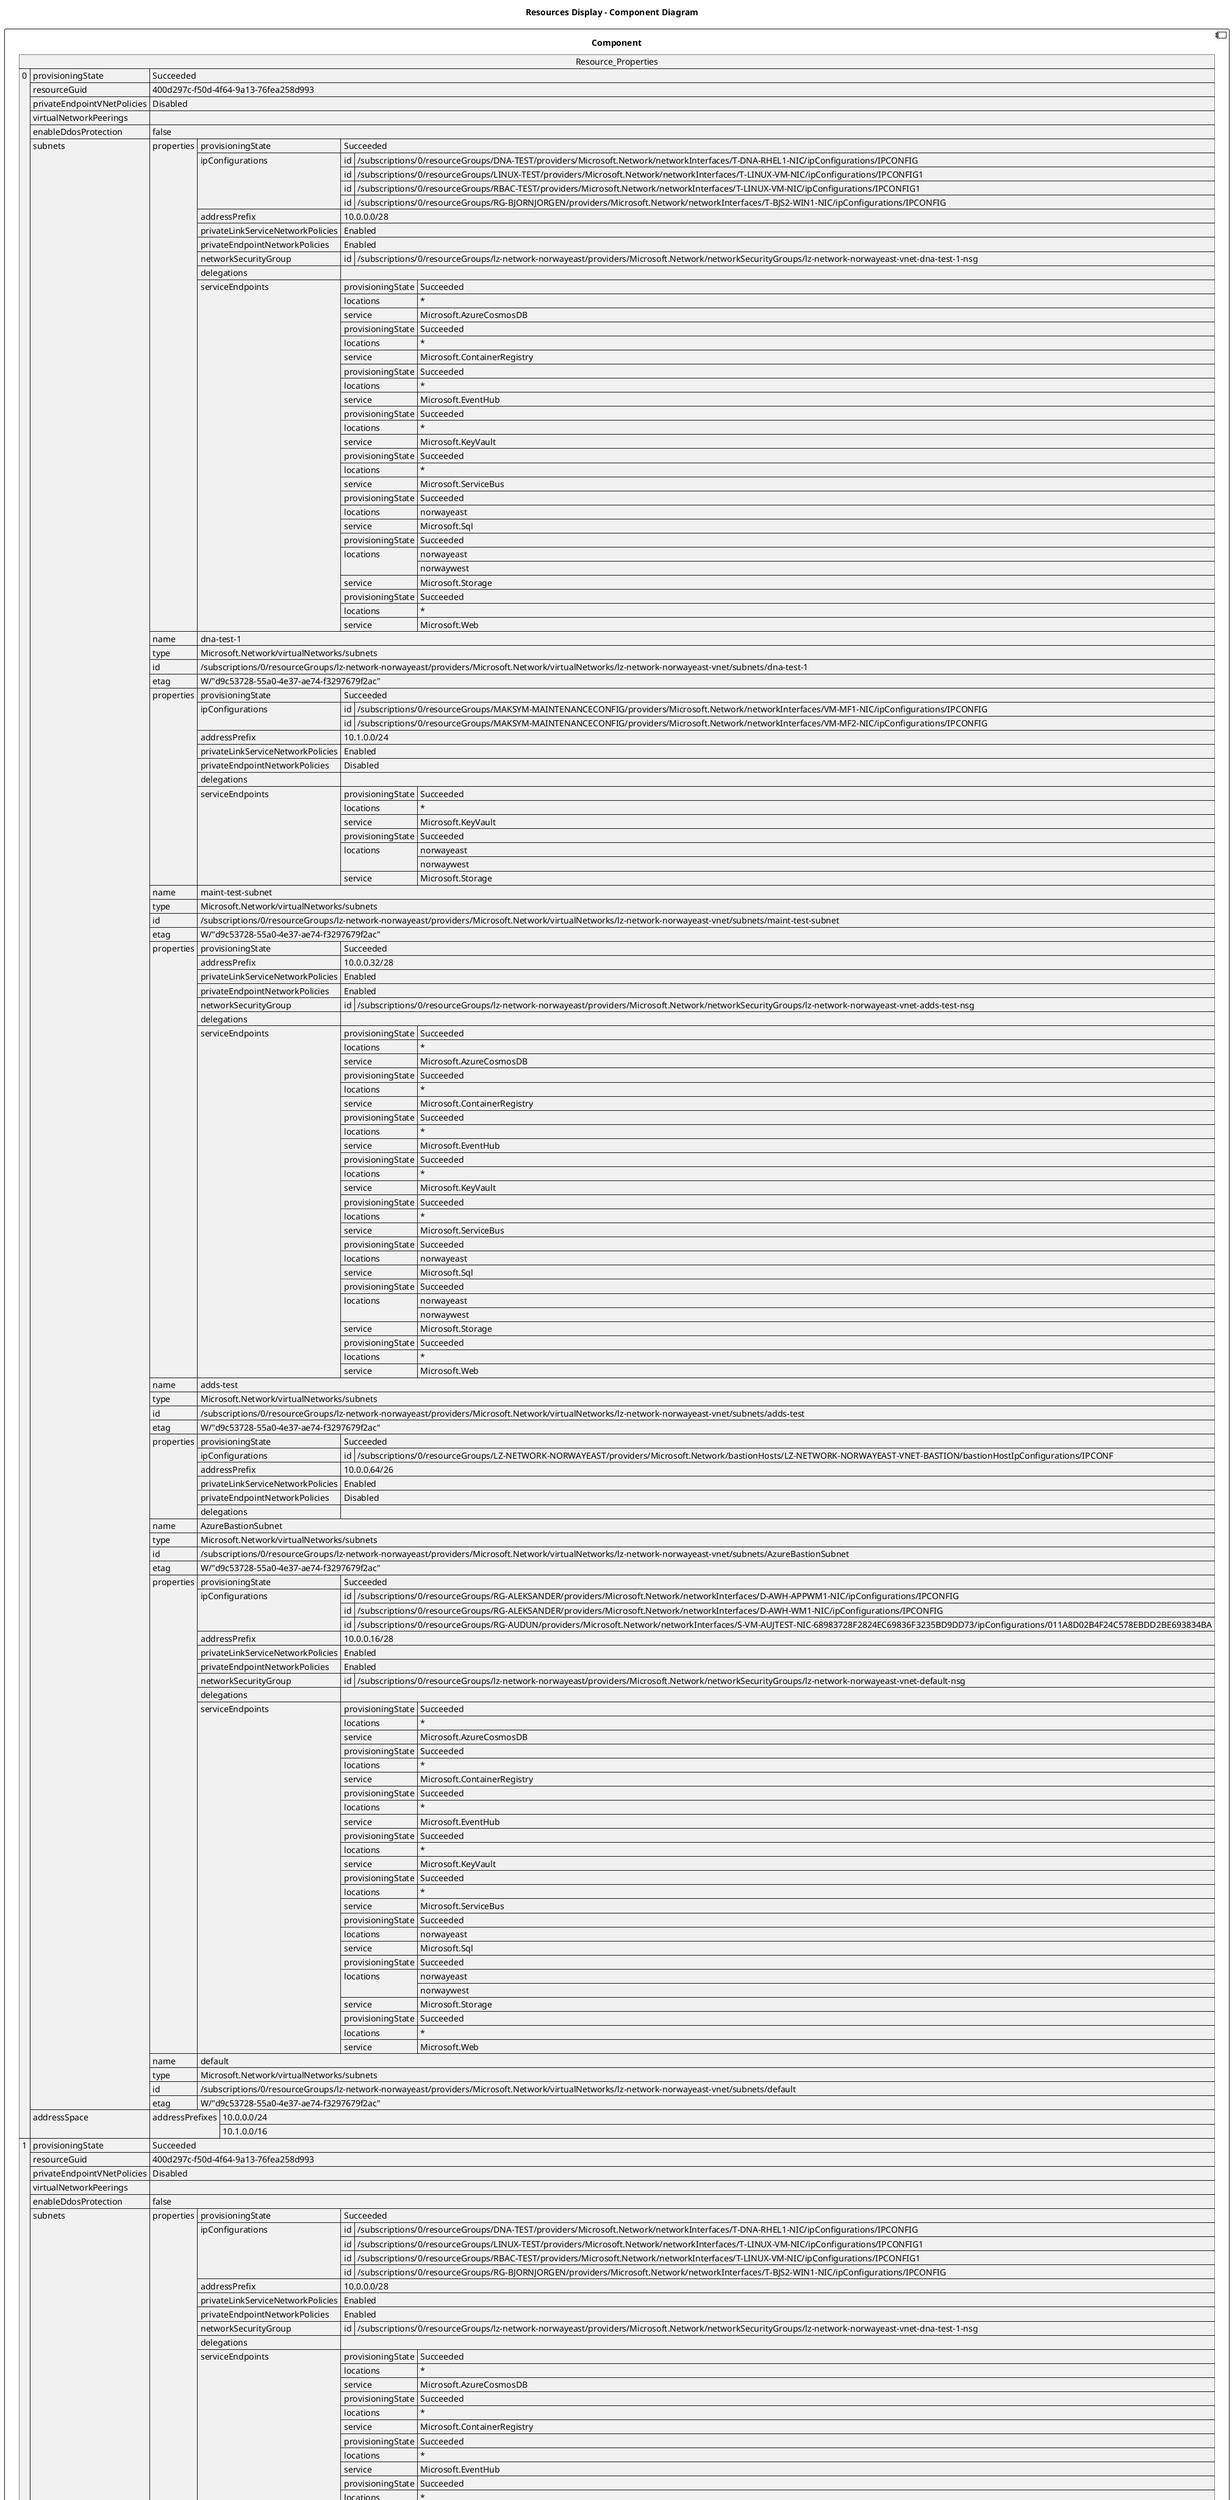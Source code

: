 @startuml

title Resources Display - Component Diagram

component Component {

json  Resource_Properties {
  "0": {
    "provisioningState": "Succeeded",
    "resourceGuid": "400d297c-f50d-4f64-9a13-76fea258d993",
    "privateEndpointVNetPolicies": "Disabled",
    "virtualNetworkPeerings": [],
    "enableDdosProtection": false,
    "subnets": [
      {
        "properties": {
          "provisioningState": "Succeeded",
          "ipConfigurations": [
            {
              "id": "/subscriptions/0/resourceGroups/DNA-TEST/providers/Microsoft.Network/networkInterfaces/T-DNA-RHEL1-NIC/ipConfigurations/IPCONFIG"
            },
            {
              "id": "/subscriptions/0/resourceGroups/LINUX-TEST/providers/Microsoft.Network/networkInterfaces/T-LINUX-VM-NIC/ipConfigurations/IPCONFIG1"
            },
            {
              "id": "/subscriptions/0/resourceGroups/RBAC-TEST/providers/Microsoft.Network/networkInterfaces/T-LINUX-VM-NIC/ipConfigurations/IPCONFIG1"
            },
            {
              "id": "/subscriptions/0/resourceGroups/RG-BJORNJORGEN/providers/Microsoft.Network/networkInterfaces/T-BJS2-WIN1-NIC/ipConfigurations/IPCONFIG"
            }
          ],
          "addressPrefix": "10.0.0.0/28",
          "privateLinkServiceNetworkPolicies": "Enabled",
          "privateEndpointNetworkPolicies": "Enabled",
          "networkSecurityGroup": {
            "id": "/subscriptions/0/resourceGroups/lz-network-norwayeast/providers/Microsoft.Network/networkSecurityGroups/lz-network-norwayeast-vnet-dna-test-1-nsg"
          },
          "delegations": [],
          "serviceEndpoints": [
            {
              "provisioningState": "Succeeded",
              "locations": [
                "*"
              ],
              "service": "Microsoft.AzureCosmosDB"
            },
            {
              "provisioningState": "Succeeded",
              "locations": [
                "*"
              ],
              "service": "Microsoft.ContainerRegistry"
            },
            {
              "provisioningState": "Succeeded",
              "locations": [
                "*"
              ],
              "service": "Microsoft.EventHub"
            },
            {
              "provisioningState": "Succeeded",
              "locations": [
                "*"
              ],
              "service": "Microsoft.KeyVault"
            },
            {
              "provisioningState": "Succeeded",
              "locations": [
                "*"
              ],
              "service": "Microsoft.ServiceBus"
            },
            {
              "provisioningState": "Succeeded",
              "locations": [
                "norwayeast"
              ],
              "service": "Microsoft.Sql"
            },
            {
              "provisioningState": "Succeeded",
              "locations": [
                "norwayeast",
                "norwaywest"
              ],
              "service": "Microsoft.Storage"
            },
            {
              "provisioningState": "Succeeded",
              "locations": [
                "*"
              ],
              "service": "Microsoft.Web"
            }
          ]
        },
        "name": "dna-test-1",
        "type": "Microsoft.Network/virtualNetworks/subnets",
        "id": "/subscriptions/0/resourceGroups/lz-network-norwayeast/providers/Microsoft.Network/virtualNetworks/lz-network-norwayeast-vnet/subnets/dna-test-1",
        "etag": "W/\"d9c53728-55a0-4e37-ae74-f3297679f2ac\""
      },
      {
        "properties": {
          "provisioningState": "Succeeded",
          "ipConfigurations": [
            {
              "id": "/subscriptions/0/resourceGroups/MAKSYM-MAINTENANCECONFIG/providers/Microsoft.Network/networkInterfaces/VM-MF1-NIC/ipConfigurations/IPCONFIG"
            },
            {
              "id": "/subscriptions/0/resourceGroups/MAKSYM-MAINTENANCECONFIG/providers/Microsoft.Network/networkInterfaces/VM-MF2-NIC/ipConfigurations/IPCONFIG"
            }
          ],
          "addressPrefix": "10.1.0.0/24",
          "privateLinkServiceNetworkPolicies": "Enabled",
          "privateEndpointNetworkPolicies": "Disabled",
          "delegations": [],
          "serviceEndpoints": [
            {
              "provisioningState": "Succeeded",
              "locations": [
                "*"
              ],
              "service": "Microsoft.KeyVault"
            },
            {
              "provisioningState": "Succeeded",
              "locations": [
                "norwayeast",
                "norwaywest"
              ],
              "service": "Microsoft.Storage"
            }
          ]
        },
        "name": "maint-test-subnet",
        "type": "Microsoft.Network/virtualNetworks/subnets",
        "id": "/subscriptions/0/resourceGroups/lz-network-norwayeast/providers/Microsoft.Network/virtualNetworks/lz-network-norwayeast-vnet/subnets/maint-test-subnet",
        "etag": "W/\"d9c53728-55a0-4e37-ae74-f3297679f2ac\""
      },
      {
        "properties": {
          "provisioningState": "Succeeded",
          "addressPrefix": "10.0.0.32/28",
          "privateLinkServiceNetworkPolicies": "Enabled",
          "privateEndpointNetworkPolicies": "Enabled",
          "networkSecurityGroup": {
            "id": "/subscriptions/0/resourceGroups/lz-network-norwayeast/providers/Microsoft.Network/networkSecurityGroups/lz-network-norwayeast-vnet-adds-test-nsg"
          },
          "delegations": [],
          "serviceEndpoints": [
            {
              "provisioningState": "Succeeded",
              "locations": [
                "*"
              ],
              "service": "Microsoft.AzureCosmosDB"
            },
            {
              "provisioningState": "Succeeded",
              "locations": [
                "*"
              ],
              "service": "Microsoft.ContainerRegistry"
            },
            {
              "provisioningState": "Succeeded",
              "locations": [
                "*"
              ],
              "service": "Microsoft.EventHub"
            },
            {
              "provisioningState": "Succeeded",
              "locations": [
                "*"
              ],
              "service": "Microsoft.KeyVault"
            },
            {
              "provisioningState": "Succeeded",
              "locations": [
                "*"
              ],
              "service": "Microsoft.ServiceBus"
            },
            {
              "provisioningState": "Succeeded",
              "locations": [
                "norwayeast"
              ],
              "service": "Microsoft.Sql"
            },
            {
              "provisioningState": "Succeeded",
              "locations": [
                "norwayeast",
                "norwaywest"
              ],
              "service": "Microsoft.Storage"
            },
            {
              "provisioningState": "Succeeded",
              "locations": [
                "*"
              ],
              "service": "Microsoft.Web"
            }
          ]
        },
        "name": "adds-test",
        "type": "Microsoft.Network/virtualNetworks/subnets",
        "id": "/subscriptions/0/resourceGroups/lz-network-norwayeast/providers/Microsoft.Network/virtualNetworks/lz-network-norwayeast-vnet/subnets/adds-test",
        "etag": "W/\"d9c53728-55a0-4e37-ae74-f3297679f2ac\""
      },
      {
        "properties": {
          "provisioningState": "Succeeded",
          "ipConfigurations": [
            {
              "id": "/subscriptions/0/resourceGroups/LZ-NETWORK-NORWAYEAST/providers/Microsoft.Network/bastionHosts/LZ-NETWORK-NORWAYEAST-VNET-BASTION/bastionHostIpConfigurations/IPCONF"
            }
          ],
          "addressPrefix": "10.0.0.64/26",
          "privateLinkServiceNetworkPolicies": "Enabled",
          "privateEndpointNetworkPolicies": "Disabled",
          "delegations": []
        },
        "name": "AzureBastionSubnet",
        "type": "Microsoft.Network/virtualNetworks/subnets",
        "id": "/subscriptions/0/resourceGroups/lz-network-norwayeast/providers/Microsoft.Network/virtualNetworks/lz-network-norwayeast-vnet/subnets/AzureBastionSubnet",
        "etag": "W/\"d9c53728-55a0-4e37-ae74-f3297679f2ac\""
      },
      {
        "properties": {
          "provisioningState": "Succeeded",
          "ipConfigurations": [
            {
              "id": "/subscriptions/0/resourceGroups/RG-ALEKSANDER/providers/Microsoft.Network/networkInterfaces/D-AWH-APPWM1-NIC/ipConfigurations/IPCONFIG"
            },
            {
              "id": "/subscriptions/0/resourceGroups/RG-ALEKSANDER/providers/Microsoft.Network/networkInterfaces/D-AWH-WM1-NIC/ipConfigurations/IPCONFIG"
            },
            {
              "id": "/subscriptions/0/resourceGroups/RG-AUDUN/providers/Microsoft.Network/networkInterfaces/S-VM-AUJTEST-NIC-68983728F2824EC69836F3235BD9DD73/ipConfigurations/011A8D02B4F24C578EBDD2BE693834BA"
            }
          ],
          "addressPrefix": "10.0.0.16/28",
          "privateLinkServiceNetworkPolicies": "Enabled",
          "privateEndpointNetworkPolicies": "Enabled",
          "networkSecurityGroup": {
            "id": "/subscriptions/0/resourceGroups/lz-network-norwayeast/providers/Microsoft.Network/networkSecurityGroups/lz-network-norwayeast-vnet-default-nsg"
          },
          "delegations": [],
          "serviceEndpoints": [
            {
              "provisioningState": "Succeeded",
              "locations": [
                "*"
              ],
              "service": "Microsoft.AzureCosmosDB"
            },
            {
              "provisioningState": "Succeeded",
              "locations": [
                "*"
              ],
              "service": "Microsoft.ContainerRegistry"
            },
            {
              "provisioningState": "Succeeded",
              "locations": [
                "*"
              ],
              "service": "Microsoft.EventHub"
            },
            {
              "provisioningState": "Succeeded",
              "locations": [
                "*"
              ],
              "service": "Microsoft.KeyVault"
            },
            {
              "provisioningState": "Succeeded",
              "locations": [
                "*"
              ],
              "service": "Microsoft.ServiceBus"
            },
            {
              "provisioningState": "Succeeded",
              "locations": [
                "norwayeast"
              ],
              "service": "Microsoft.Sql"
            },
            {
              "provisioningState": "Succeeded",
              "locations": [
                "norwayeast",
                "norwaywest"
              ],
              "service": "Microsoft.Storage"
            },
            {
              "provisioningState": "Succeeded",
              "locations": [
                "*"
              ],
              "service": "Microsoft.Web"
            }
          ]
        },
        "name": "default",
        "type": "Microsoft.Network/virtualNetworks/subnets",
        "id": "/subscriptions/0/resourceGroups/lz-network-norwayeast/providers/Microsoft.Network/virtualNetworks/lz-network-norwayeast-vnet/subnets/default",
        "etag": "W/\"d9c53728-55a0-4e37-ae74-f3297679f2ac\""
      }
    ],
    "addressSpace": {
      "addressPrefixes": [
        "10.0.0.0/24",
        "10.1.0.0/16"
      ]
    }
  },
  "1": {
    "provisioningState": "Succeeded",
    "resourceGuid": "400d297c-f50d-4f64-9a13-76fea258d993",
    "privateEndpointVNetPolicies": "Disabled",
    "virtualNetworkPeerings": [],
    "enableDdosProtection": false,
    "subnets": [
      {
        "properties": {
          "provisioningState": "Succeeded",
          "ipConfigurations": [
            {
              "id": "/subscriptions/0/resourceGroups/DNA-TEST/providers/Microsoft.Network/networkInterfaces/T-DNA-RHEL1-NIC/ipConfigurations/IPCONFIG"
            },
            {
              "id": "/subscriptions/0/resourceGroups/LINUX-TEST/providers/Microsoft.Network/networkInterfaces/T-LINUX-VM-NIC/ipConfigurations/IPCONFIG1"
            },
            {
              "id": "/subscriptions/0/resourceGroups/RBAC-TEST/providers/Microsoft.Network/networkInterfaces/T-LINUX-VM-NIC/ipConfigurations/IPCONFIG1"
            },
            {
              "id": "/subscriptions/0/resourceGroups/RG-BJORNJORGEN/providers/Microsoft.Network/networkInterfaces/T-BJS2-WIN1-NIC/ipConfigurations/IPCONFIG"
            }
          ],
          "addressPrefix": "10.0.0.0/28",
          "privateLinkServiceNetworkPolicies": "Enabled",
          "privateEndpointNetworkPolicies": "Enabled",
          "networkSecurityGroup": {
            "id": "/subscriptions/0/resourceGroups/lz-network-norwayeast/providers/Microsoft.Network/networkSecurityGroups/lz-network-norwayeast-vnet-dna-test-1-nsg"
          },
          "delegations": [],
          "serviceEndpoints": [
            {
              "provisioningState": "Succeeded",
              "locations": [
                "*"
              ],
              "service": "Microsoft.AzureCosmosDB"
            },
            {
              "provisioningState": "Succeeded",
              "locations": [
                "*"
              ],
              "service": "Microsoft.ContainerRegistry"
            },
            {
              "provisioningState": "Succeeded",
              "locations": [
                "*"
              ],
              "service": "Microsoft.EventHub"
            },
            {
              "provisioningState": "Succeeded",
              "locations": [
                "*"
              ],
              "service": "Microsoft.KeyVault"
            },
            {
              "provisioningState": "Succeeded",
              "locations": [
                "*"
              ],
              "service": "Microsoft.ServiceBus"
            },
            {
              "provisioningState": "Succeeded",
              "locations": [
                "norwayeast"
              ],
              "service": "Microsoft.Sql"
            },
            {
              "provisioningState": "Succeeded",
              "locations": [
                "norwayeast",
                "norwaywest"
              ],
              "service": "Microsoft.Storage"
            },
            {
              "provisioningState": "Succeeded",
              "locations": [
                "*"
              ],
              "service": "Microsoft.Web"
            }
          ]
        },
        "name": "dna-test-1",
        "type": "Microsoft.Network/virtualNetworks/subnets",
        "id": "/subscriptions/0/resourceGroups/lz-network-norwayeast/providers/Microsoft.Network/virtualNetworks/lz-network-norwayeast-vnet/subnets/dna-test-1",
        "etag": "W/\"d9c53728-55a0-4e37-ae74-f3297679f2ac\""
      },
      {
        "properties": {
          "provisioningState": "Succeeded",
          "ipConfigurations": [
            {
              "id": "/subscriptions/0/resourceGroups/MAKSYM-MAINTENANCECONFIG/providers/Microsoft.Network/networkInterfaces/VM-MF1-NIC/ipConfigurations/IPCONFIG"
            },
            {
              "id": "/subscriptions/0/resourceGroups/MAKSYM-MAINTENANCECONFIG/providers/Microsoft.Network/networkInterfaces/VM-MF2-NIC/ipConfigurations/IPCONFIG"
            }
          ],
          "addressPrefix": "10.1.0.0/24",
          "privateLinkServiceNetworkPolicies": "Enabled",
          "privateEndpointNetworkPolicies": "Disabled",
          "delegations": [],
          "serviceEndpoints": [
            {
              "provisioningState": "Succeeded",
              "locations": [
                "*"
              ],
              "service": "Microsoft.KeyVault"
            },
            {
              "provisioningState": "Succeeded",
              "locations": [
                "norwayeast",
                "norwaywest"
              ],
              "service": "Microsoft.Storage"
            }
          ]
        },
        "name": "maint-test-subnet",
        "type": "Microsoft.Network/virtualNetworks/subnets",
        "id": "/subscriptions/0/resourceGroups/lz-network-norwayeast/providers/Microsoft.Network/virtualNetworks/lz-network-norwayeast-vnet/subnets/maint-test-subnet",
        "etag": "W/\"d9c53728-55a0-4e37-ae74-f3297679f2ac\""
      },
      {
        "properties": {
          "provisioningState": "Succeeded",
          "addressPrefix": "10.0.0.32/28",
          "privateLinkServiceNetworkPolicies": "Enabled",
          "privateEndpointNetworkPolicies": "Enabled",
          "networkSecurityGroup": {
            "id": "/subscriptions/0/resourceGroups/lz-network-norwayeast/providers/Microsoft.Network/networkSecurityGroups/lz-network-norwayeast-vnet-adds-test-nsg"
          },
          "delegations": [],
          "serviceEndpoints": [
            {
              "provisioningState": "Succeeded",
              "locations": [
                "*"
              ],
              "service": "Microsoft.AzureCosmosDB"
            },
            {
              "provisioningState": "Succeeded",
              "locations": [
                "*"
              ],
              "service": "Microsoft.ContainerRegistry"
            },
            {
              "provisioningState": "Succeeded",
              "locations": [
                "*"
              ],
              "service": "Microsoft.EventHub"
            },
            {
              "provisioningState": "Succeeded",
              "locations": [
                "*"
              ],
              "service": "Microsoft.KeyVault"
            },
            {
              "provisioningState": "Succeeded",
              "locations": [
                "*"
              ],
              "service": "Microsoft.ServiceBus"
            },
            {
              "provisioningState": "Succeeded",
              "locations": [
                "norwayeast"
              ],
              "service": "Microsoft.Sql"
            },
            {
              "provisioningState": "Succeeded",
              "locations": [
                "norwayeast",
                "norwaywest"
              ],
              "service": "Microsoft.Storage"
            },
            {
              "provisioningState": "Succeeded",
              "locations": [
                "*"
              ],
              "service": "Microsoft.Web"
            }
          ]
        },
        "name": "adds-test",
        "type": "Microsoft.Network/virtualNetworks/subnets",
        "id": "/subscriptions/0/resourceGroups/lz-network-norwayeast/providers/Microsoft.Network/virtualNetworks/lz-network-norwayeast-vnet/subnets/adds-test",
        "etag": "W/\"d9c53728-55a0-4e37-ae74-f3297679f2ac\""
      },
      {
        "properties": {
          "provisioningState": "Succeeded",
          "ipConfigurations": [
            {
              "id": "/subscriptions/0/resourceGroups/LZ-NETWORK-NORWAYEAST/providers/Microsoft.Network/bastionHosts/LZ-NETWORK-NORWAYEAST-VNET-BASTION/bastionHostIpConfigurations/IPCONF"
            }
          ],
          "addressPrefix": "10.0.0.64/26",
          "privateLinkServiceNetworkPolicies": "Enabled",
          "privateEndpointNetworkPolicies": "Disabled",
          "delegations": []
        },
        "name": "AzureBastionSubnet",
        "type": "Microsoft.Network/virtualNetworks/subnets",
        "id": "/subscriptions/0/resourceGroups/lz-network-norwayeast/providers/Microsoft.Network/virtualNetworks/lz-network-norwayeast-vnet/subnets/AzureBastionSubnet",
        "etag": "W/\"d9c53728-55a0-4e37-ae74-f3297679f2ac\""
      },
      {
        "properties": {
          "provisioningState": "Succeeded",
          "ipConfigurations": [
            {
              "id": "/subscriptions/0/resourceGroups/RG-ALEKSANDER/providers/Microsoft.Network/networkInterfaces/D-AWH-APPWM1-NIC/ipConfigurations/IPCONFIG"
            },
            {
              "id": "/subscriptions/0/resourceGroups/RG-ALEKSANDER/providers/Microsoft.Network/networkInterfaces/D-AWH-WM1-NIC/ipConfigurations/IPCONFIG"
            },
            {
              "id": "/subscriptions/0/resourceGroups/RG-AUDUN/providers/Microsoft.Network/networkInterfaces/S-VM-AUJTEST-NIC-68983728F2824EC69836F3235BD9DD73/ipConfigurations/011A8D02B4F24C578EBDD2BE693834BA"
            }
          ],
          "addressPrefix": "10.0.0.16/28",
          "privateLinkServiceNetworkPolicies": "Enabled",
          "privateEndpointNetworkPolicies": "Enabled",
          "networkSecurityGroup": {
            "id": "/subscriptions/0/resourceGroups/lz-network-norwayeast/providers/Microsoft.Network/networkSecurityGroups/lz-network-norwayeast-vnet-default-nsg"
          },
          "delegations": [],
          "serviceEndpoints": [
            {
              "provisioningState": "Succeeded",
              "locations": [
                "*"
              ],
              "service": "Microsoft.AzureCosmosDB"
            },
            {
              "provisioningState": "Succeeded",
              "locations": [
                "*"
              ],
              "service": "Microsoft.ContainerRegistry"
            },
            {
              "provisioningState": "Succeeded",
              "locations": [
                "*"
              ],
              "service": "Microsoft.EventHub"
            },
            {
              "provisioningState": "Succeeded",
              "locations": [
                "*"
              ],
              "service": "Microsoft.KeyVault"
            },
            {
              "provisioningState": "Succeeded",
              "locations": [
                "*"
              ],
              "service": "Microsoft.ServiceBus"
            },
            {
              "provisioningState": "Succeeded",
              "locations": [
                "norwayeast"
              ],
              "service": "Microsoft.Sql"
            },
            {
              "provisioningState": "Succeeded",
              "locations": [
                "norwayeast",
                "norwaywest"
              ],
              "service": "Microsoft.Storage"
            },
            {
              "provisioningState": "Succeeded",
              "locations": [
                "*"
              ],
              "service": "Microsoft.Web"
            }
          ]
        },
        "name": "default",
        "type": "Microsoft.Network/virtualNetworks/subnets",
        "id": "/subscriptions/0/resourceGroups/lz-network-norwayeast/providers/Microsoft.Network/virtualNetworks/lz-network-norwayeast-vnet/subnets/default",
        "etag": "W/\"d9c53728-55a0-4e37-ae74-f3297679f2ac\""
      }
    ],
    "addressSpace": {
      "addressPrefixes": [
        "10.0.0.0/24",
        "10.1.0.0/16"
      ]
    }
  }
}
}
@enduml
